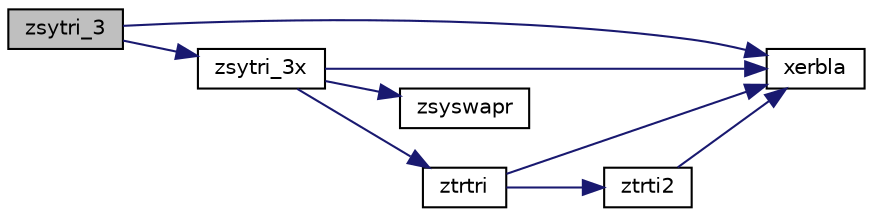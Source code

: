 digraph "zsytri_3"
{
 // LATEX_PDF_SIZE
  edge [fontname="Helvetica",fontsize="10",labelfontname="Helvetica",labelfontsize="10"];
  node [fontname="Helvetica",fontsize="10",shape=record];
  rankdir="LR";
  Node1 [label="zsytri_3",height=0.2,width=0.4,color="black", fillcolor="grey75", style="filled", fontcolor="black",tooltip="ZSYTRI_3"];
  Node1 -> Node2 [color="midnightblue",fontsize="10",style="solid",fontname="Helvetica"];
  Node2 [label="xerbla",height=0.2,width=0.4,color="black", fillcolor="white", style="filled",URL="$xerbla_8f.html#a377ee61015baf8dea7770b3a404b1c07",tooltip="XERBLA"];
  Node1 -> Node3 [color="midnightblue",fontsize="10",style="solid",fontname="Helvetica"];
  Node3 [label="zsytri_3x",height=0.2,width=0.4,color="black", fillcolor="white", style="filled",URL="$zsytri__3x_8f.html#a71b6927c1aa80a28f531aacf6fa6226b",tooltip="ZSYTRI_3X"];
  Node3 -> Node2 [color="midnightblue",fontsize="10",style="solid",fontname="Helvetica"];
  Node3 -> Node4 [color="midnightblue",fontsize="10",style="solid",fontname="Helvetica"];
  Node4 [label="zsyswapr",height=0.2,width=0.4,color="black", fillcolor="white", style="filled",URL="$zsyswapr_8f.html#a36d9ec6db6e6dda43c30a8727ae0d6ae",tooltip="ZSYSWAPR"];
  Node3 -> Node5 [color="midnightblue",fontsize="10",style="solid",fontname="Helvetica"];
  Node5 [label="ztrtri",height=0.2,width=0.4,color="black", fillcolor="white", style="filled",URL="$ztrtri_8f.html#afb9fa26355911581340b5df0f21c966a",tooltip="ZTRTRI"];
  Node5 -> Node2 [color="midnightblue",fontsize="10",style="solid",fontname="Helvetica"];
  Node5 -> Node6 [color="midnightblue",fontsize="10",style="solid",fontname="Helvetica"];
  Node6 [label="ztrti2",height=0.2,width=0.4,color="black", fillcolor="white", style="filled",URL="$ztrti2_8f.html#a1e170c4047161c32e9286646dc7cb858",tooltip="ZTRTI2 computes the inverse of a triangular matrix (unblocked algorithm)."];
  Node6 -> Node2 [color="midnightblue",fontsize="10",style="solid",fontname="Helvetica"];
}
